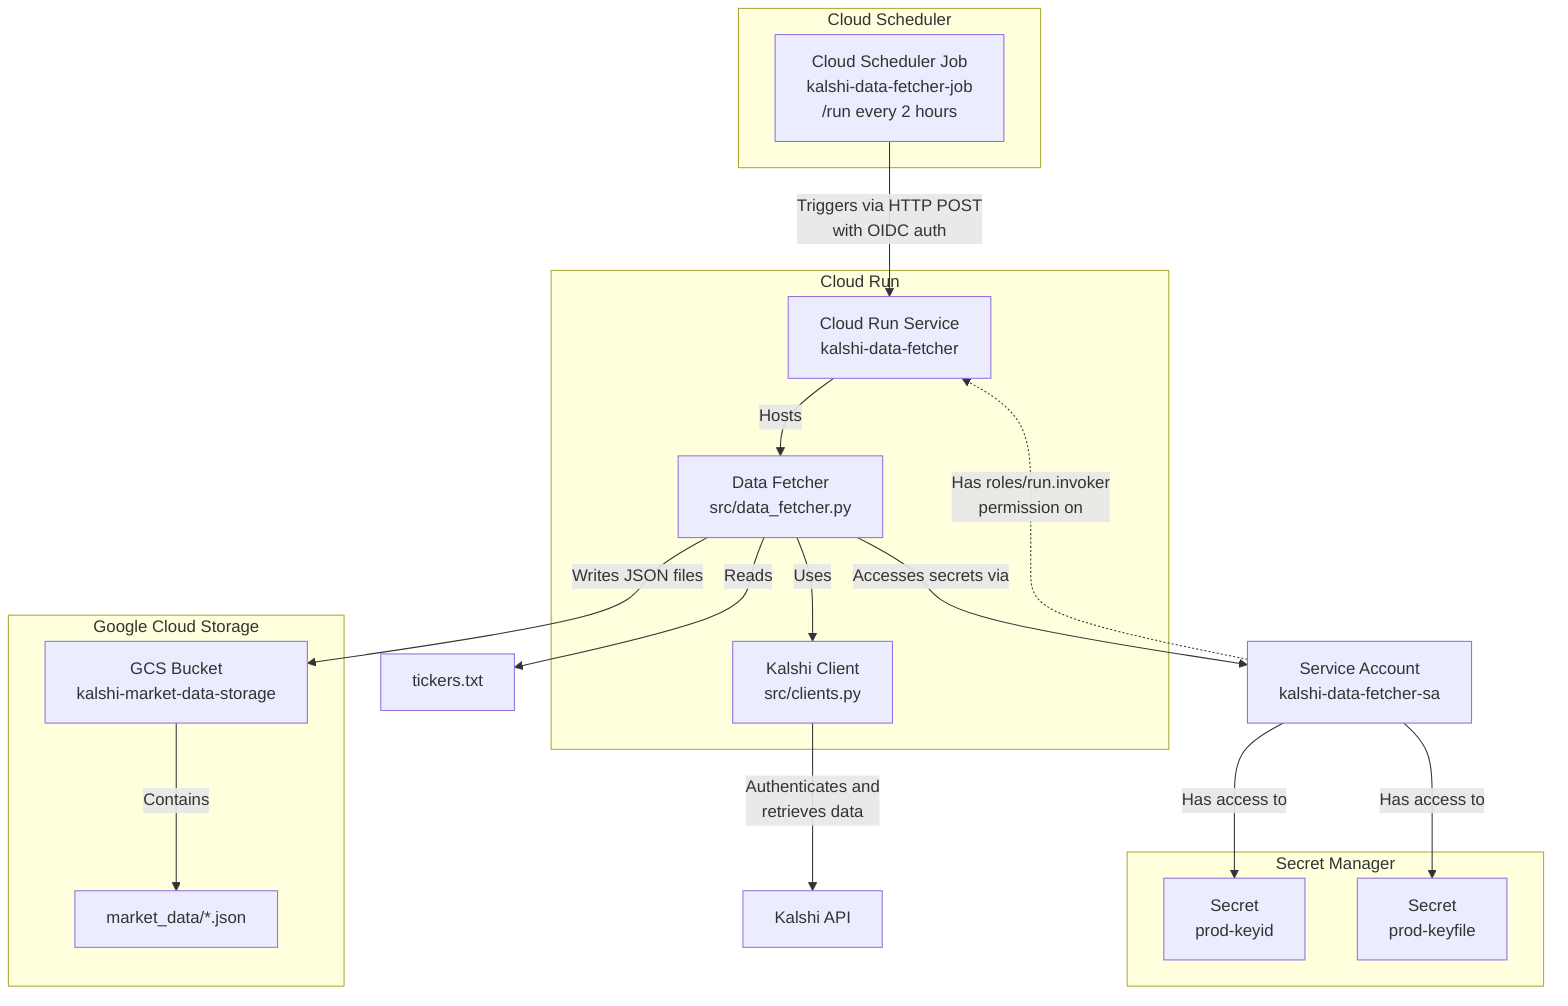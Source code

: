 graph TD
    %% External Systems
    KalshiAPI["Kalshi API"]
    
    %% Cloud Scheduler Components
    subgraph "Cloud Scheduler"
        Scheduler["Cloud Scheduler Job<br/>kalshi-data-fetcher-job<br/>/run every 2 hours"]
    end
    
    %% Cloud Run Components
    subgraph "Cloud Run"
        CloudRun["Cloud Run Service<br/>kalshi-data-fetcher"]
        DataFetcher["Data Fetcher<br/>src/data_fetcher.py"]
        KalshiClient["Kalshi Client<br/>src/clients.py"]
    end
    
    %% Storage Components
    subgraph "Google Cloud Storage"
        GCS["GCS Bucket<br/>kalshi-market-data-storage"]
        MarketData["market_data/*.json"]
    end
    
    %% Secret Manager
    subgraph "Secret Manager"
        APIKeyID["Secret<br/>prod-keyid"]
        PrivateKey["Secret<br/>prod-keyfile"]
    end
    
    %% Input File
    TickersFile["tickers.txt"]
    
    %% Service Account
    ServiceAccount["Service Account<br/>kalshi-data-fetcher-sa"]
    
    %% Define flow
    Scheduler -->|"Triggers via HTTP POST<br/>with OIDC auth"| CloudRun
    CloudRun -->|"Hosts"| DataFetcher
    DataFetcher -->|"Reads"| TickersFile
    DataFetcher -->|"Uses"| KalshiClient
    KalshiClient -->|"Authenticates and<br/>retrieves data"| KalshiAPI
    
    DataFetcher -->|"Accesses secrets via"| ServiceAccount
    ServiceAccount -->|"Has access to"| APIKeyID
    ServiceAccount -->|"Has access to"| PrivateKey
    
    DataFetcher -->|"Writes JSON files"| GCS
    GCS -->|"Contains"| MarketData
    
    %% Authentication flow
    ServiceAccount -.->|"Has roles/run.invoker<br/>permission on"| CloudRun